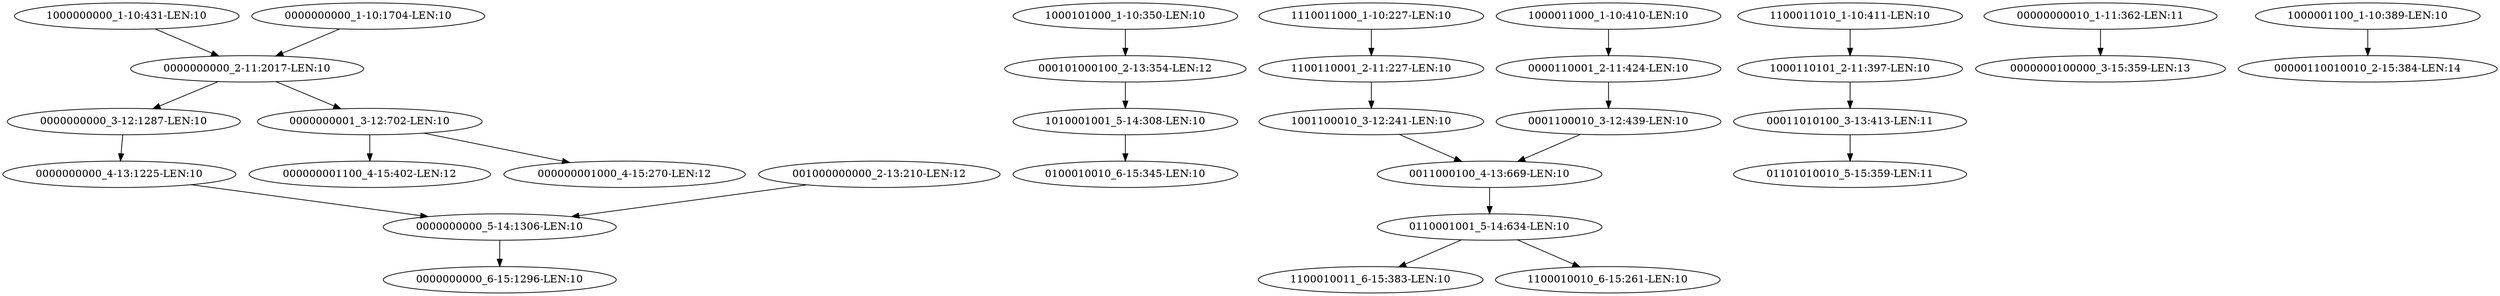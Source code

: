 digraph G {
    "0000000000_5-14:1306-LEN:10" -> "0000000000_6-15:1296-LEN:10";
    "000101000100_2-13:354-LEN:12" -> "1010001001_5-14:308-LEN:10";
    "0001100010_3-12:439-LEN:10" -> "0011000100_4-13:669-LEN:10";
    "0000000000_3-12:1287-LEN:10" -> "0000000000_4-13:1225-LEN:10";
    "1000000000_1-10:431-LEN:10" -> "0000000000_2-11:2017-LEN:10";
    "0000110001_2-11:424-LEN:10" -> "0001100010_3-12:439-LEN:10";
    "0000000000_4-13:1225-LEN:10" -> "0000000000_5-14:1306-LEN:10";
    "1100110001_2-11:227-LEN:10" -> "1001100010_3-12:241-LEN:10";
    "1000101000_1-10:350-LEN:10" -> "000101000100_2-13:354-LEN:12";
    "1110011000_1-10:227-LEN:10" -> "1100110001_2-11:227-LEN:10";
    "0000000000_2-11:2017-LEN:10" -> "0000000000_3-12:1287-LEN:10";
    "0000000000_2-11:2017-LEN:10" -> "0000000001_3-12:702-LEN:10";
    "0000000001_3-12:702-LEN:10" -> "000000001100_4-15:402-LEN:12";
    "0000000001_3-12:702-LEN:10" -> "000000001000_4-15:270-LEN:12";
    "1000011000_1-10:410-LEN:10" -> "0000110001_2-11:424-LEN:10";
    "1000110101_2-11:397-LEN:10" -> "00011010100_3-13:413-LEN:11";
    "0110001001_5-14:634-LEN:10" -> "1100010011_6-15:383-LEN:10";
    "0110001001_5-14:634-LEN:10" -> "1100010010_6-15:261-LEN:10";
    "1001100010_3-12:241-LEN:10" -> "0011000100_4-13:669-LEN:10";
    "00000000010_1-11:362-LEN:11" -> "0000000100000_3-15:359-LEN:13";
    "001000000000_2-13:210-LEN:12" -> "0000000000_5-14:1306-LEN:10";
    "0011000100_4-13:669-LEN:10" -> "0110001001_5-14:634-LEN:10";
    "1100011010_1-10:411-LEN:10" -> "1000110101_2-11:397-LEN:10";
    "1010001001_5-14:308-LEN:10" -> "0100010010_6-15:345-LEN:10";
    "00011010100_3-13:413-LEN:11" -> "01101010010_5-15:359-LEN:11";
    "1000001100_1-10:389-LEN:10" -> "00000110010010_2-15:384-LEN:14";
    "0000000000_1-10:1704-LEN:10" -> "0000000000_2-11:2017-LEN:10";
}
